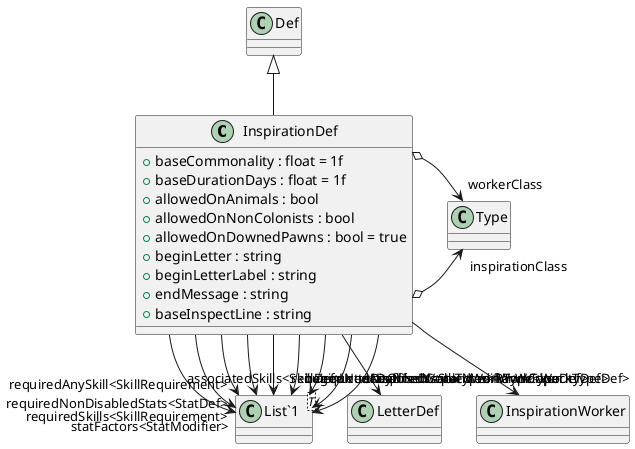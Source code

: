 @startuml
class InspirationDef {
    + baseCommonality : float = 1f
    + baseDurationDays : float = 1f
    + allowedOnAnimals : bool
    + allowedOnNonColonists : bool
    + allowedOnDownedPawns : bool = true
    + beginLetter : string
    + beginLetterLabel : string
    + endMessage : string
    + baseInspectLine : string
}
class "List`1"<T> {
}
Def <|-- InspirationDef
InspirationDef o-> "inspirationClass" Type
InspirationDef o-> "workerClass" Type
InspirationDef --> "requiredNonDisabledStats<StatDef>" "List`1"
InspirationDef --> "requiredSkills<SkillRequirement>" "List`1"
InspirationDef --> "requiredAnySkill<SkillRequirement>" "List`1"
InspirationDef --> "requiredNonDisabledWorkTypes<WorkTypeDef>" "List`1"
InspirationDef --> "requiredAnyNonDisabledWorkType<WorkTypeDef>" "List`1"
InspirationDef --> "requiredCapacities<PawnCapacityDef>" "List`1"
InspirationDef --> "associatedSkills<SkillDef>" "List`1"
InspirationDef --> "statOffsets<StatModifier>" "List`1"
InspirationDef --> "statFactors<StatModifier>" "List`1"
InspirationDef --> "beginLetterDef" LetterDef
InspirationDef --> "Worker" InspirationWorker
@enduml
